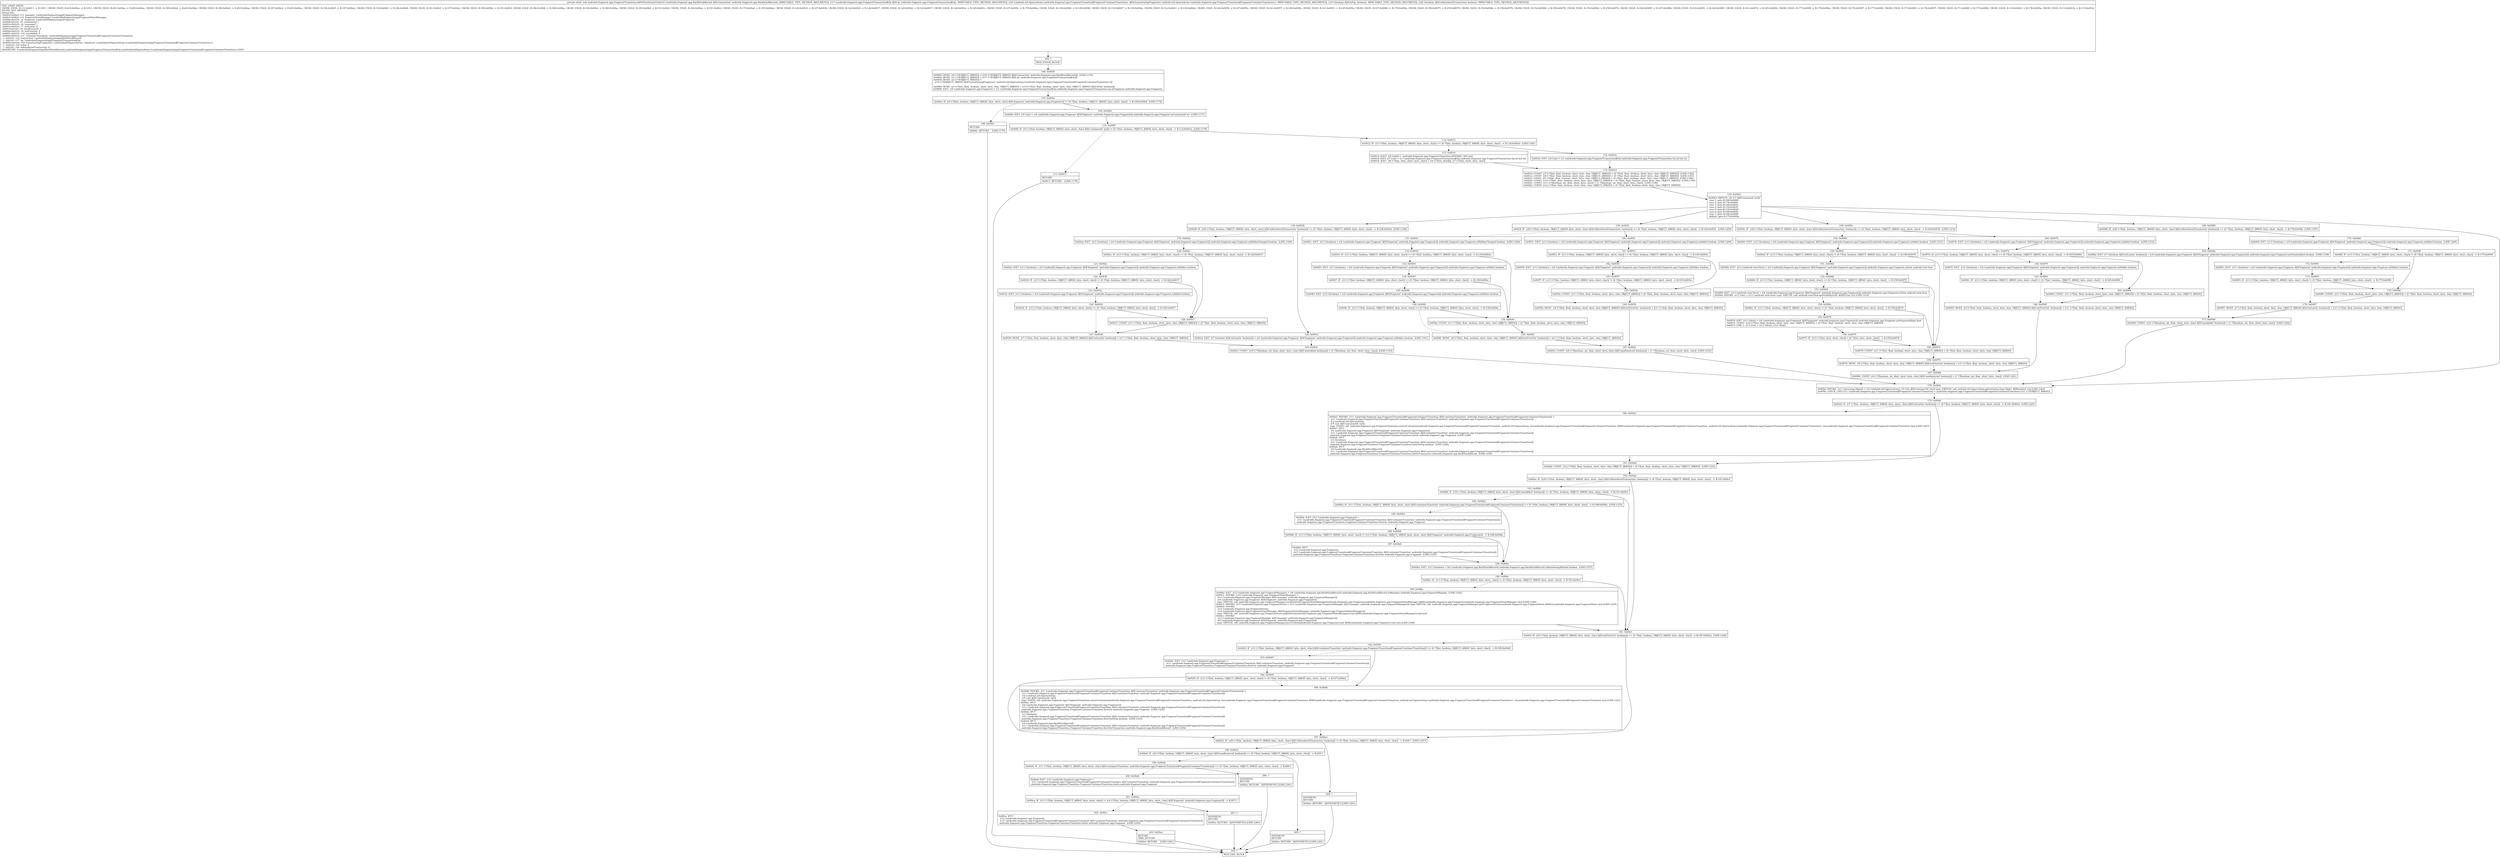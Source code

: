 digraph "CFG forandroidx.fragment.app.FragmentTransition.addToFirstInLastOut(Landroidx\/fragment\/app\/BackStackRecord;Landroidx\/fragment\/app\/FragmentTransaction$Op;Landroid\/util\/SparseArray;ZZ)V" {
Node_104 [shape=record,label="{104\:\ ?|MTH_ENTER_BLOCK\l}"];
Node_106 [shape=record,label="{106\:\ 0x0000|0x0000: MOVE  (r0 I:??[OBJECT, ARRAY]) = (r16 I:??[OBJECT, ARRAY] A[D('transaction' androidx.fragment.app.BackStackRecord)])  (LINE:1173)\l0x0002: MOVE  (r1 I:??[OBJECT, ARRAY]) = (r17 I:??[OBJECT, ARRAY] A[D('op' androidx.fragment.app.FragmentTransaction$Op)]) \l0x0004: MOVE  (r2 I:??[OBJECT, ARRAY]) = \l  (r18 I:??[OBJECT, ARRAY] A[D('transitioningFragments' android.util.SparseArray\<androidx.fragment.app.FragmentTransition$FragmentContainerTransition\>)])\l \l0x0006: MOVE  (r3 I:??[int, float, boolean, short, byte, char, OBJECT, ARRAY]) = (r19 I:??[int, float, boolean, short, byte, char, OBJECT, ARRAY] A[D('isPop' boolean)]) \l0x0008: IGET  (r4 I:androidx.fragment.app.Fragment) = (r1 I:androidx.fragment.app.FragmentTransaction$Op) androidx.fragment.app.FragmentTransaction.Op.mFragment androidx.fragment.app.Fragment \l}"];
Node_107 [shape=record,label="{107\:\ 0x000a|0x000a: IF  (r4 I:??[int, boolean, OBJECT, ARRAY, byte, short, char] A[D('fragment' androidx.fragment.app.Fragment)]) != (0 ??[int, boolean, OBJECT, ARRAY, byte, short, char])  \-\> B:109:0x000d  (LINE:1174)\l}"];
Node_108 [shape=record,label="{108\:\ 0x000c|RETURN\l|0x000c: RETURN    (LINE:1175)\l}"];
Node_105 [shape=record,label="{105\:\ ?|MTH_EXIT_BLOCK\l}"];
Node_109 [shape=record,label="{109\:\ 0x000d|0x000d: IGET  (r5 I:int) = (r4 I:androidx.fragment.app.Fragment A[D('fragment' androidx.fragment.app.Fragment)]) androidx.fragment.app.Fragment.mContainerId int  (LINE:1177)\l}"];
Node_110 [shape=record,label="{110\:\ 0x000f|0x000f: IF  (r5 I:??[int, boolean, OBJECT, ARRAY, byte, short, char] A[D('containerId' int)]) != (0 ??[int, boolean, OBJECT, ARRAY, byte, short, char])  \-\> B:112:0x0012  (LINE:1178)\l}"];
Node_111 [shape=record,label="{111\:\ 0x0011|RETURN\l|0x0011: RETURN    (LINE:1179)\l}"];
Node_112 [shape=record,label="{112\:\ 0x0012|0x0012: IF  (r3 I:??[int, boolean, OBJECT, ARRAY, byte, short, char]) == (0 ??[int, boolean, OBJECT, ARRAY, byte, short, char])  \-\> B:114:0x001b  (LINE:1181)\l}"];
Node_113 [shape=record,label="{113\:\ 0x0014|0x0014: SGET  (r6 I:int[]) =  androidx.fragment.app.FragmentTransition.INVERSE_OPS int[] \l0x0016: IGET  (r7 I:int) = (r1 I:androidx.fragment.app.FragmentTransaction$Op) androidx.fragment.app.FragmentTransaction.Op.mCmd int \l0x0018: AGET  (r6 I:??[int, float, short, byte, char]) = (r6 I:??[int, float][]), (r7 I:??[int, short, byte, char]) \l}"];
Node_115 [shape=record,label="{115\:\ 0x001d|0x001d: CONST  (r7 I:??[int, float, boolean, short, byte, char, OBJECT, ARRAY]) = (0 ??[int, float, boolean, short, byte, char, OBJECT, ARRAY])  (LINE:1182)\l0x001e: CONST  (r8 I:??[int, float, boolean, short, byte, char, OBJECT, ARRAY]) = (0 ??[int, float, boolean, short, byte, char, OBJECT, ARRAY])  (LINE:1183)\l0x001f: CONST  (r9 I:??[int, float, boolean, short, byte, char, OBJECT, ARRAY]) = (0 ??[int, float, boolean, short, byte, char, OBJECT, ARRAY])  (LINE:1184)\l0x0020: CONST  (r10 I:??[int, float, boolean, short, byte, char, OBJECT, ARRAY]) = (0 ??[int, float, boolean, short, byte, char, OBJECT, ARRAY])  (LINE:1185)\l0x0021: CONST  (r11 I:??[boolean, int, float, short, byte, char]) = (1 ??[boolean, int, float, short, byte, char])  (LINE:1186)\l0x0022: CONST  (r12 I:??[int, float, boolean, short, byte, char, OBJECT, ARRAY]) = (0 ??[int, float, boolean, short, byte, char, OBJECT, ARRAY]) \l}"];
Node_116 [shape=record,label="{116\:\ 0x0023|0x0023: SWITCH  (r6 I:?? A[D('command' int)])\l case 1: goto B:168:0x0088\l case 2: goto B:178:0x009a\l case 3: goto B:148:0x005e\l case 4: goto B:130:0x003f\l case 5: goto B:118:0x0028\l case 6: goto B:148:0x005e\l case 7: goto B:168:0x0088\l default: goto B:178:0x009a \l}"];
Node_118 [shape=record,label="{118\:\ 0x0028|0x0028: IF  (r20 I:??[int, boolean, OBJECT, ARRAY, byte, short, char] A[D('isReorderedTransaction' boolean)]) == (0 ??[int, boolean, OBJECT, ARRAY, byte, short, char])  \-\> B:128:0x003a  (LINE:1188)\l}"];
Node_119 [shape=record,label="{119\:\ 0x002a|0x002a: IGET  (r13 I:boolean) = (r4 I:androidx.fragment.app.Fragment A[D('fragment' androidx.fragment.app.Fragment)]) androidx.fragment.app.Fragment.mHiddenChanged boolean  (LINE:1189)\l}"];
Node_120 [shape=record,label="{120\:\ 0x002c|0x002c: IF  (r13 I:??[int, boolean, OBJECT, ARRAY, byte, short, char]) == (0 ??[int, boolean, OBJECT, ARRAY, byte, short, char])  \-\> B:126:0x0037 \l}"];
Node_121 [shape=record,label="{121\:\ 0x002e|0x002e: IGET  (r13 I:boolean) = (r4 I:androidx.fragment.app.Fragment A[D('fragment' androidx.fragment.app.Fragment)]) androidx.fragment.app.Fragment.mHidden boolean \l}"];
Node_122 [shape=record,label="{122\:\ 0x0030|0x0030: IF  (r13 I:??[int, boolean, OBJECT, ARRAY, byte, short, char]) != (0 ??[int, boolean, OBJECT, ARRAY, byte, short, char])  \-\> B:126:0x0037 \l}"];
Node_123 [shape=record,label="{123\:\ 0x0032|0x0032: IGET  (r13 I:boolean) = (r4 I:androidx.fragment.app.Fragment A[D('fragment' androidx.fragment.app.Fragment)]) androidx.fragment.app.Fragment.mAdded boolean \l}"];
Node_124 [shape=record,label="{124\:\ 0x0034|0x0034: IF  (r13 I:??[int, boolean, OBJECT, ARRAY, byte, short, char]) == (0 ??[int, boolean, OBJECT, ARRAY, byte, short, char])  \-\> B:126:0x0037 \l}"];
Node_127 [shape=record,label="{127\:\ 0x0038|0x0038: MOVE  (r7 I:??[int, float, boolean, short, byte, char, OBJECT, ARRAY] A[D('setLastIn' boolean)]) = (r11 I:??[int, float, boolean, short, byte, char, OBJECT, ARRAY]) \l}"];
Node_129 [shape=record,label="{129\:\ 0x003c|0x003c: CONST  (r10 I:??[boolean, int, float, short, byte, char] A[D('wasAdded' boolean)]) = (1 ??[boolean, int, float, short, byte, char])  (LINE:1193)\l}"];
Node_126 [shape=record,label="{126\:\ 0x0037|0x0037: CONST  (r11 I:??[int, float, boolean, short, byte, char, OBJECT, ARRAY]) = (0 ??[int, float, boolean, short, byte, char, OBJECT, ARRAY]) \l}"];
Node_128 [shape=record,label="{128\:\ 0x003a|0x003a: IGET  (r7 I:boolean A[D('setLastIn' boolean)]) = (r4 I:androidx.fragment.app.Fragment A[D('fragment' androidx.fragment.app.Fragment)]) androidx.fragment.app.Fragment.mHidden boolean  (LINE:1191)\l}"];
Node_130 [shape=record,label="{130\:\ 0x003f|0x003f: IF  (r20 I:??[int, boolean, OBJECT, ARRAY, byte, short, char] A[D('isReorderedTransaction' boolean)]) == (0 ??[int, boolean, OBJECT, ARRAY, byte, short, char])  \-\> B:140:0x0051  (LINE:1205)\l}"];
Node_131 [shape=record,label="{131\:\ 0x0041|0x0041: IGET  (r13 I:boolean) = (r4 I:androidx.fragment.app.Fragment A[D('fragment' androidx.fragment.app.Fragment)]) androidx.fragment.app.Fragment.mHiddenChanged boolean  (LINE:1206)\l}"];
Node_132 [shape=record,label="{132\:\ 0x0043|0x0043: IF  (r13 I:??[int, boolean, OBJECT, ARRAY, byte, short, char]) == (0 ??[int, boolean, OBJECT, ARRAY, byte, short, char])  \-\> B:138:0x004e \l}"];
Node_133 [shape=record,label="{133\:\ 0x0045|0x0045: IGET  (r13 I:boolean) = (r4 I:androidx.fragment.app.Fragment A[D('fragment' androidx.fragment.app.Fragment)]) androidx.fragment.app.Fragment.mAdded boolean \l}"];
Node_134 [shape=record,label="{134\:\ 0x0047|0x0047: IF  (r13 I:??[int, boolean, OBJECT, ARRAY, byte, short, char]) == (0 ??[int, boolean, OBJECT, ARRAY, byte, short, char])  \-\> B:138:0x004e \l}"];
Node_135 [shape=record,label="{135\:\ 0x0049|0x0049: IGET  (r13 I:boolean) = (r4 I:androidx.fragment.app.Fragment A[D('fragment' androidx.fragment.app.Fragment)]) androidx.fragment.app.Fragment.mHidden boolean \l}"];
Node_136 [shape=record,label="{136\:\ 0x004b|0x004b: IF  (r13 I:??[int, boolean, OBJECT, ARRAY, byte, short, char]) == (0 ??[int, boolean, OBJECT, ARRAY, byte, short, char])  \-\> B:138:0x004e \l}"];
Node_139 [shape=record,label="{139\:\ 0x004f|0x004f: MOVE  (r9 I:??[int, float, boolean, short, byte, char, OBJECT, ARRAY] A[D('setFirstOut' boolean)]) = (r11 I:??[int, float, boolean, short, byte, char, OBJECT, ARRAY]) \l}"];
Node_147 [shape=record,label="{147\:\ 0x005c|0x005c: CONST  (r8 I:??[boolean, int, float, short, byte, char] A[D('wasRemoved' boolean)]) = (1 ??[boolean, int, float, short, byte, char])  (LINE:1210)\l}"];
Node_138 [shape=record,label="{138\:\ 0x004e|0x004e: CONST  (r11 I:??[int, float, boolean, short, byte, char, OBJECT, ARRAY]) = (0 ??[int, float, boolean, short, byte, char, OBJECT, ARRAY]) \l}"];
Node_140 [shape=record,label="{140\:\ 0x0051|0x0051: IGET  (r13 I:boolean) = (r4 I:androidx.fragment.app.Fragment A[D('fragment' androidx.fragment.app.Fragment)]) androidx.fragment.app.Fragment.mAdded boolean  (LINE:1208)\l}"];
Node_141 [shape=record,label="{141\:\ 0x0053|0x0053: IF  (r13 I:??[int, boolean, OBJECT, ARRAY, byte, short, char]) == (0 ??[int, boolean, OBJECT, ARRAY, byte, short, char])  \-\> B:145:0x005a \l}"];
Node_142 [shape=record,label="{142\:\ 0x0055|0x0055: IGET  (r13 I:boolean) = (r4 I:androidx.fragment.app.Fragment A[D('fragment' androidx.fragment.app.Fragment)]) androidx.fragment.app.Fragment.mHidden boolean \l}"];
Node_143 [shape=record,label="{143\:\ 0x0057|0x0057: IF  (r13 I:??[int, boolean, OBJECT, ARRAY, byte, short, char]) != (0 ??[int, boolean, OBJECT, ARRAY, byte, short, char])  \-\> B:145:0x005a \l}"];
Node_146 [shape=record,label="{146\:\ 0x005b|0x005b: MOVE  (r9 I:??[int, float, boolean, short, byte, char, OBJECT, ARRAY] A[D('setFirstOut' boolean)]) = (r11 I:??[int, float, boolean, short, byte, char, OBJECT, ARRAY]) \l}"];
Node_145 [shape=record,label="{145\:\ 0x005a|0x005a: CONST  (r11 I:??[int, float, boolean, short, byte, char, OBJECT, ARRAY]) = (0 ??[int, float, boolean, short, byte, char, OBJECT, ARRAY]) \l}"];
Node_148 [shape=record,label="{148\:\ 0x005e|0x005e: IF  (r20 I:??[int, boolean, OBJECT, ARRAY, byte, short, char] A[D('isReorderedTransaction' boolean)]) == (0 ??[int, boolean, OBJECT, ARRAY, byte, short, char])  \-\> B:160:0x007b  (LINE:1214)\l}"];
Node_149 [shape=record,label="{149\:\ 0x0060|0x0060: IGET  (r13 I:boolean) = (r4 I:androidx.fragment.app.Fragment A[D('fragment' androidx.fragment.app.Fragment)]) androidx.fragment.app.Fragment.mAdded boolean  (LINE:1215)\l}"];
Node_150 [shape=record,label="{150\:\ 0x0062|0x0062: IF  (r13 I:??[int, boolean, OBJECT, ARRAY, byte, short, char]) != (0 ??[int, boolean, OBJECT, ARRAY, byte, short, char])  \-\> B:158:0x0078 \l}"];
Node_151 [shape=record,label="{151\:\ 0x0064|0x0064: IGET  (r13 I:android.view.View) = (r4 I:androidx.fragment.app.Fragment A[D('fragment' androidx.fragment.app.Fragment)]) androidx.fragment.app.Fragment.mView android.view.View \l}"];
Node_152 [shape=record,label="{152\:\ 0x0066|0x0066: IF  (r13 I:??[int, boolean, OBJECT, ARRAY, byte, short, char]) == (0 ??[int, boolean, OBJECT, ARRAY, byte, short, char])  \-\> B:158:0x0078 \l}"];
Node_153 [shape=record,label="{153\:\ 0x0068|0x0068: IGET  (r13 I:android.view.View) = (r4 I:androidx.fragment.app.Fragment A[D('fragment' androidx.fragment.app.Fragment)]) androidx.fragment.app.Fragment.mView android.view.View \l0x006a: INVOKE  (r13 I:int) = (r13 I:android.view.View) type: VIRTUAL call: android.view.View.getVisibility():int A[MD:():int (c)] (LINE:1216)\l}"];
Node_154 [shape=record,label="{154\:\ 0x006e|0x006e: IF  (r13 I:??[int, boolean, OBJECT, ARRAY, byte, short, char]) != (0 ??[int, boolean, OBJECT, ARRAY, byte, short, char])  \-\> B:158:0x0078 \l}"];
Node_155 [shape=record,label="{155\:\ 0x0070|0x0070: IGET  (r13 I:float) = (r4 I:androidx.fragment.app.Fragment A[D('fragment' androidx.fragment.app.Fragment)]) androidx.fragment.app.Fragment.mPostponedAlpha float \l0x0072: CONST  (r14 I:??[int, float, boolean, short, byte, char, OBJECT, ARRAY]) = (0 ??[int, float, boolean, short, byte, char, OBJECT, ARRAY]) \l0x0073: CMP_L  (r13 I:int) = (r13 I:float), (r14 I:float) \l}"];
Node_156 [shape=record,label="{156\:\ 0x0075|0x0075: IF  (r13 I:??[int, byte, short, char]) \< (0 ??[int, byte, short, char])  \-\> B:158:0x0078 \l}"];
Node_159 [shape=record,label="{159\:\ 0x0079|0x0079: MOVE  (r9 I:??[int, float, boolean, short, byte, char, OBJECT, ARRAY] A[D('setFirstOut' boolean)]) = (r11 I:??[int, float, boolean, short, byte, char, OBJECT, ARRAY]) \l}"];
Node_167 [shape=record,label="{167\:\ 0x0086|0x0086: CONST  (r8 I:??[boolean, int, float, short, byte, char] A[D('wasRemoved' boolean)]) = (1 ??[boolean, int, float, short, byte, char])  (LINE:1221)\l}"];
Node_158 [shape=record,label="{158\:\ 0x0078|0x0078: CONST  (r11 I:??[int, float, boolean, short, byte, char, OBJECT, ARRAY]) = (0 ??[int, float, boolean, short, byte, char, OBJECT, ARRAY]) \l}"];
Node_160 [shape=record,label="{160\:\ 0x007b|0x007b: IGET  (r13 I:boolean) = (r4 I:androidx.fragment.app.Fragment A[D('fragment' androidx.fragment.app.Fragment)]) androidx.fragment.app.Fragment.mAdded boolean  (LINE:1219)\l}"];
Node_161 [shape=record,label="{161\:\ 0x007d|0x007d: IF  (r13 I:??[int, boolean, OBJECT, ARRAY, byte, short, char]) == (0 ??[int, boolean, OBJECT, ARRAY, byte, short, char])  \-\> B:165:0x0084 \l}"];
Node_162 [shape=record,label="{162\:\ 0x007f|0x007f: IGET  (r13 I:boolean) = (r4 I:androidx.fragment.app.Fragment A[D('fragment' androidx.fragment.app.Fragment)]) androidx.fragment.app.Fragment.mHidden boolean \l}"];
Node_163 [shape=record,label="{163\:\ 0x0081|0x0081: IF  (r13 I:??[int, boolean, OBJECT, ARRAY, byte, short, char]) != (0 ??[int, boolean, OBJECT, ARRAY, byte, short, char])  \-\> B:165:0x0084 \l}"];
Node_166 [shape=record,label="{166\:\ 0x0085|0x0085: MOVE  (r9 I:??[int, float, boolean, short, byte, char, OBJECT, ARRAY] A[D('setFirstOut' boolean)]) = (r11 I:??[int, float, boolean, short, byte, char, OBJECT, ARRAY]) \l}"];
Node_165 [shape=record,label="{165\:\ 0x0084|0x0084: CONST  (r11 I:??[int, float, boolean, short, byte, char, OBJECT, ARRAY]) = (0 ??[int, float, boolean, short, byte, char, OBJECT, ARRAY]) \l}"];
Node_168 [shape=record,label="{168\:\ 0x0088|0x0088: IF  (r20 I:??[int, boolean, OBJECT, ARRAY, byte, short, char] A[D('isReorderedTransaction' boolean)]) == (0 ??[int, boolean, OBJECT, ARRAY, byte, short, char])  \-\> B:170:0x008d  (LINE:1197)\l}"];
Node_169 [shape=record,label="{169\:\ 0x008a|0x008a: IGET  (r7 I:boolean A[D('setLastIn' boolean)]) = (r4 I:androidx.fragment.app.Fragment A[D('fragment' androidx.fragment.app.Fragment)]) androidx.fragment.app.Fragment.mIsNewlyAdded boolean  (LINE:1198)\l}"];
Node_177 [shape=record,label="{177\:\ 0x0098|0x0098: CONST  (r10 I:??[boolean, int, float, short, byte, char] A[D('wasAdded' boolean)]) = (1 ??[boolean, int, float, short, byte, char])  (LINE:1202)\l}"];
Node_170 [shape=record,label="{170\:\ 0x008d|0x008d: IGET  (r13 I:boolean) = (r4 I:androidx.fragment.app.Fragment A[D('fragment' androidx.fragment.app.Fragment)]) androidx.fragment.app.Fragment.mAdded boolean  (LINE:1200)\l}"];
Node_171 [shape=record,label="{171\:\ 0x008f|0x008f: IF  (r13 I:??[int, boolean, OBJECT, ARRAY, byte, short, char]) != (0 ??[int, boolean, OBJECT, ARRAY, byte, short, char])  \-\> B:175:0x0096 \l}"];
Node_172 [shape=record,label="{172\:\ 0x0091|0x0091: IGET  (r13 I:boolean) = (r4 I:androidx.fragment.app.Fragment A[D('fragment' androidx.fragment.app.Fragment)]) androidx.fragment.app.Fragment.mHidden boolean \l}"];
Node_173 [shape=record,label="{173\:\ 0x0093|0x0093: IF  (r13 I:??[int, boolean, OBJECT, ARRAY, byte, short, char]) != (0 ??[int, boolean, OBJECT, ARRAY, byte, short, char])  \-\> B:175:0x0096 \l}"];
Node_176 [shape=record,label="{176\:\ 0x0097|0x0097: MOVE  (r7 I:??[int, float, boolean, short, byte, char, OBJECT, ARRAY] A[D('setLastIn' boolean)]) = (r11 I:??[int, float, boolean, short, byte, char, OBJECT, ARRAY]) \l}"];
Node_175 [shape=record,label="{175\:\ 0x0096|0x0096: CONST  (r11 I:??[int, float, boolean, short, byte, char, OBJECT, ARRAY]) = (0 ??[int, float, boolean, short, byte, char, OBJECT, ARRAY]) \l}"];
Node_178 [shape=record,label="{178\:\ 0x009a|0x009a: INVOKE  (r11 I:java.lang.Object) = (r2 I:android.util.SparseArray), (r5 I:int A[D('containerId' int)]) type: VIRTUAL call: android.util.SparseArray.get(int):java.lang.Object A[MD:(int):E (c)] (LINE:1224)\l0x009e: CHECK_CAST (r11 I:androidx.fragment.app.FragmentTransition$FragmentContainerTransition) = (androidx.fragment.app.FragmentTransition$FragmentContainerTransition) (r11 I:??[OBJECT, ARRAY]) \l}"];
Node_179 [shape=record,label="{179\:\ 0x00a0|0x00a0: IF  (r7 I:??[int, boolean, OBJECT, ARRAY, byte, short, char] A[D('setLastIn' boolean)]) == (0 ??[int, boolean, OBJECT, ARRAY, byte, short, char])  \-\> B:181:0x00ad  (LINE:1225)\l}"];
Node_180 [shape=record,label="{180\:\ 0x00a3|0x00a3: INVOKE  (r11 I:androidx.fragment.app.FragmentTransition$FragmentContainerTransition A[D('containerTransition' androidx.fragment.app.FragmentTransition$FragmentContainerTransition)]) = \l  (r11 I:androidx.fragment.app.FragmentTransition$FragmentContainerTransition A[D('containerTransition' androidx.fragment.app.FragmentTransition$FragmentContainerTransition)])\l  (r2 I:android.util.SparseArray)\l  (r5 I:int A[D('containerId' int)])\l type: STATIC call: androidx.fragment.app.FragmentTransition.ensureContainer(androidx.fragment.app.FragmentTransition$FragmentContainerTransition, android.util.SparseArray, int):androidx.fragment.app.FragmentTransition$FragmentContainerTransition A[MD:(androidx.fragment.app.FragmentTransition$FragmentContainerTransition, android.util.SparseArray\<androidx.fragment.app.FragmentTransition$FragmentContainerTransition\>, int):androidx.fragment.app.FragmentTransition$FragmentContainerTransition (m)] (LINE:1227)\l0x00a7: IPUT  \l  (r4 I:androidx.fragment.app.Fragment A[D('fragment' androidx.fragment.app.Fragment)])\l  (r11 I:androidx.fragment.app.FragmentTransition$FragmentContainerTransition A[D('containerTransition' androidx.fragment.app.FragmentTransition$FragmentContainerTransition)])\l androidx.fragment.app.FragmentTransition.FragmentContainerTransition.lastIn androidx.fragment.app.Fragment  (LINE:1228)\l0x00a9: IPUT  \l  (r3 I:boolean)\l  (r11 I:androidx.fragment.app.FragmentTransition$FragmentContainerTransition A[D('containerTransition' androidx.fragment.app.FragmentTransition$FragmentContainerTransition)])\l androidx.fragment.app.FragmentTransition.FragmentContainerTransition.lastInIsPop boolean  (LINE:1229)\l0x00ab: IPUT  \l  (r0 I:androidx.fragment.app.BackStackRecord)\l  (r11 I:androidx.fragment.app.FragmentTransition$FragmentContainerTransition A[D('containerTransition' androidx.fragment.app.FragmentTransition$FragmentContainerTransition)])\l androidx.fragment.app.FragmentTransition.FragmentContainerTransition.lastInTransaction androidx.fragment.app.BackStackRecord  (LINE:1230)\l}"];
Node_181 [shape=record,label="{181\:\ 0x00ad|0x00ad: CONST  (r12 I:??[int, float, boolean, short, byte, char, OBJECT, ARRAY]) = (0 ??[int, float, boolean, short, byte, char, OBJECT, ARRAY])  (LINE:1232)\l}"];
Node_182 [shape=record,label="{182\:\ 0x00ae|0x00ae: IF  (r20 I:??[int, boolean, OBJECT, ARRAY, byte, short, char] A[D('isReorderedTransaction' boolean)]) != (0 ??[int, boolean, OBJECT, ARRAY, byte, short, char])  \-\> B:191:0x00cf \l}"];
Node_183 [shape=record,label="{183\:\ 0x00b0|0x00b0: IF  (r10 I:??[int, boolean, OBJECT, ARRAY, byte, short, char] A[D('wasAdded' boolean)]) == (0 ??[int, boolean, OBJECT, ARRAY, byte, short, char])  \-\> B:191:0x00cf \l}"];
Node_184 [shape=record,label="{184\:\ 0x00b2|0x00b2: IF  (r11 I:??[int, boolean, OBJECT, ARRAY, byte, short, char] A[D('containerTransition' androidx.fragment.app.FragmentTransition$FragmentContainerTransition)]) == (0 ??[int, boolean, OBJECT, ARRAY, byte, short, char])  \-\> B:188:0x00ba  (LINE:1233)\l}"];
Node_185 [shape=record,label="{185\:\ 0x00b4|0x00b4: IGET  (r13 I:androidx.fragment.app.Fragment) = \l  (r11 I:androidx.fragment.app.FragmentTransition$FragmentContainerTransition A[D('containerTransition' androidx.fragment.app.FragmentTransition$FragmentContainerTransition)])\l androidx.fragment.app.FragmentTransition.FragmentContainerTransition.firstOut androidx.fragment.app.Fragment \l}"];
Node_186 [shape=record,label="{186\:\ 0x00b6|0x00b6: IF  (r13 I:??[int, boolean, OBJECT, ARRAY, byte, short, char]) != (r4 I:??[int, boolean, OBJECT, ARRAY, byte, short, char] A[D('fragment' androidx.fragment.app.Fragment)])  \-\> B:188:0x00ba \l}"];
Node_187 [shape=record,label="{187\:\ 0x00b8|0x00b8: IPUT  \l  (r12 I:androidx.fragment.app.Fragment)\l  (r11 I:androidx.fragment.app.FragmentTransition$FragmentContainerTransition A[D('containerTransition' androidx.fragment.app.FragmentTransition$FragmentContainerTransition)])\l androidx.fragment.app.FragmentTransition.FragmentContainerTransition.firstOut androidx.fragment.app.Fragment  (LINE:1234)\l}"];
Node_188 [shape=record,label="{188\:\ 0x00ba|0x00ba: IGET  (r13 I:boolean) = (r0 I:androidx.fragment.app.BackStackRecord) androidx.fragment.app.BackStackRecord.mReorderingAllowed boolean  (LINE:1237)\l}"];
Node_189 [shape=record,label="{189\:\ 0x00bc|0x00bc: IF  (r13 I:??[int, boolean, OBJECT, ARRAY, byte, short, char]) != (0 ??[int, boolean, OBJECT, ARRAY, byte, short, char])  \-\> B:191:0x00cf \l}"];
Node_190 [shape=record,label="{190\:\ 0x00be|0x00be: IGET  (r13 I:androidx.fragment.app.FragmentManager) = (r0 I:androidx.fragment.app.BackStackRecord) androidx.fragment.app.BackStackRecord.mManager androidx.fragment.app.FragmentManager  (LINE:1242)\l0x00c1: INVOKE  (r14 I:androidx.fragment.app.FragmentStateManager) = \l  (r13 I:androidx.fragment.app.FragmentManager A[D('manager' androidx.fragment.app.FragmentManager)])\l  (r4 I:androidx.fragment.app.Fragment A[D('fragment' androidx.fragment.app.Fragment)])\l type: VIRTUAL call: androidx.fragment.app.FragmentManager.createOrGetFragmentStateManager(androidx.fragment.app.Fragment):androidx.fragment.app.FragmentStateManager A[MD:(androidx.fragment.app.Fragment):androidx.fragment.app.FragmentStateManager (m)] (LINE:1244)\l0x00c5: INVOKE  (r15 I:androidx.fragment.app.FragmentStore) = (r13 I:androidx.fragment.app.FragmentManager A[D('manager' androidx.fragment.app.FragmentManager)]) type: VIRTUAL call: androidx.fragment.app.FragmentManager.getFragmentStore():androidx.fragment.app.FragmentStore A[MD:():androidx.fragment.app.FragmentStore (m)] (LINE:1245)\l0x00c9: INVOKE  \l  (r15 I:androidx.fragment.app.FragmentStore)\l  (r14 I:androidx.fragment.app.FragmentStateManager A[D('fragmentStateManager' androidx.fragment.app.FragmentStateManager)])\l type: VIRTUAL call: androidx.fragment.app.FragmentStore.makeActive(androidx.fragment.app.FragmentStateManager):void A[MD:(androidx.fragment.app.FragmentStateManager):void (m)]\l0x00cc: INVOKE  \l  (r13 I:androidx.fragment.app.FragmentManager A[D('manager' androidx.fragment.app.FragmentManager)])\l  (r4 I:androidx.fragment.app.Fragment A[D('fragment' androidx.fragment.app.Fragment)])\l type: VIRTUAL call: androidx.fragment.app.FragmentManager.moveToState(androidx.fragment.app.Fragment):void A[MD:(androidx.fragment.app.Fragment):void (m)] (LINE:1246)\l}"];
Node_191 [shape=record,label="{191\:\ 0x00cf|0x00cf: IF  (r9 I:??[int, boolean, OBJECT, ARRAY, byte, short, char] A[D('setFirstOut' boolean)]) == (0 ??[int, boolean, OBJECT, ARRAY, byte, short, char])  \-\> B:197:0x00e2  (LINE:1249)\l}"];
Node_192 [shape=record,label="{192\:\ 0x00d1|0x00d1: IF  (r11 I:??[int, boolean, OBJECT, ARRAY, byte, short, char] A[D('containerTransition' androidx.fragment.app.FragmentTransition$FragmentContainerTransition)]) == (0 ??[int, boolean, OBJECT, ARRAY, byte, short, char])  \-\> B:196:0x00d8 \l}"];
Node_193 [shape=record,label="{193\:\ 0x00d3|0x00d3: IGET  (r13 I:androidx.fragment.app.Fragment) = \l  (r11 I:androidx.fragment.app.FragmentTransition$FragmentContainerTransition A[D('containerTransition' androidx.fragment.app.FragmentTransition$FragmentContainerTransition)])\l androidx.fragment.app.FragmentTransition.FragmentContainerTransition.firstOut androidx.fragment.app.Fragment \l}"];
Node_194 [shape=record,label="{194\:\ 0x00d5|0x00d5: IF  (r13 I:??[int, boolean, OBJECT, ARRAY, byte, short, char]) != (0 ??[int, boolean, OBJECT, ARRAY, byte, short, char])  \-\> B:197:0x00e2 \l}"];
Node_196 [shape=record,label="{196\:\ 0x00d8|0x00d8: INVOKE  (r11 I:androidx.fragment.app.FragmentTransition$FragmentContainerTransition A[D('containerTransition' androidx.fragment.app.FragmentTransition$FragmentContainerTransition)]) = \l  (r11 I:androidx.fragment.app.FragmentTransition$FragmentContainerTransition A[D('containerTransition' androidx.fragment.app.FragmentTransition$FragmentContainerTransition)])\l  (r2 I:android.util.SparseArray)\l  (r5 I:int A[D('containerId' int)])\l type: STATIC call: androidx.fragment.app.FragmentTransition.ensureContainer(androidx.fragment.app.FragmentTransition$FragmentContainerTransition, android.util.SparseArray, int):androidx.fragment.app.FragmentTransition$FragmentContainerTransition A[MD:(androidx.fragment.app.FragmentTransition$FragmentContainerTransition, android.util.SparseArray\<androidx.fragment.app.FragmentTransition$FragmentContainerTransition\>, int):androidx.fragment.app.FragmentTransition$FragmentContainerTransition (m)] (LINE:1251)\l0x00dc: IPUT  \l  (r4 I:androidx.fragment.app.Fragment A[D('fragment' androidx.fragment.app.Fragment)])\l  (r11 I:androidx.fragment.app.FragmentTransition$FragmentContainerTransition A[D('containerTransition' androidx.fragment.app.FragmentTransition$FragmentContainerTransition)])\l androidx.fragment.app.FragmentTransition.FragmentContainerTransition.firstOut androidx.fragment.app.Fragment  (LINE:1252)\l0x00de: IPUT  \l  (r3 I:boolean)\l  (r11 I:androidx.fragment.app.FragmentTransition$FragmentContainerTransition A[D('containerTransition' androidx.fragment.app.FragmentTransition$FragmentContainerTransition)])\l androidx.fragment.app.FragmentTransition.FragmentContainerTransition.firstOutIsPop boolean  (LINE:1253)\l0x00e0: IPUT  \l  (r0 I:androidx.fragment.app.BackStackRecord)\l  (r11 I:androidx.fragment.app.FragmentTransition$FragmentContainerTransition A[D('containerTransition' androidx.fragment.app.FragmentTransition$FragmentContainerTransition)])\l androidx.fragment.app.FragmentTransition.FragmentContainerTransition.firstOutTransaction androidx.fragment.app.BackStackRecord  (LINE:1254)\l}"];
Node_197 [shape=record,label="{197\:\ 0x00e2|0x00e2: IF  (r20 I:??[int, boolean, OBJECT, ARRAY, byte, short, char] A[D('isReorderedTransaction' boolean)]) != (0 ??[int, boolean, OBJECT, ARRAY, byte, short, char])  \-\> B:204:?  (LINE:1257)\l}"];
Node_198 [shape=record,label="{198\:\ 0x00e4|0x00e4: IF  (r8 I:??[int, boolean, OBJECT, ARRAY, byte, short, char] A[D('wasRemoved' boolean)]) == (0 ??[int, boolean, OBJECT, ARRAY, byte, short, char])  \-\> B:205:? \l}"];
Node_199 [shape=record,label="{199\:\ 0x00e6|0x00e6: IF  (r11 I:??[int, boolean, OBJECT, ARRAY, byte, short, char] A[D('containerTransition' androidx.fragment.app.FragmentTransition$FragmentContainerTransition)]) == (0 ??[int, boolean, OBJECT, ARRAY, byte, short, char])  \-\> B:206:? \l}"];
Node_200 [shape=record,label="{200\:\ 0x00e8|0x00e8: IGET  (r13 I:androidx.fragment.app.Fragment) = \l  (r11 I:androidx.fragment.app.FragmentTransition$FragmentContainerTransition A[D('containerTransition' androidx.fragment.app.FragmentTransition$FragmentContainerTransition)])\l androidx.fragment.app.FragmentTransition.FragmentContainerTransition.lastIn androidx.fragment.app.Fragment \l}"];
Node_201 [shape=record,label="{201\:\ 0x00ea|0x00ea: IF  (r13 I:??[int, boolean, OBJECT, ARRAY, byte, short, char]) != (r4 I:??[int, boolean, OBJECT, ARRAY, byte, short, char] A[D('fragment' androidx.fragment.app.Fragment)])  \-\> B:207:? \l}"];
Node_202 [shape=record,label="{202\:\ 0x00ec|0x00ec: IPUT  \l  (r12 I:androidx.fragment.app.Fragment)\l  (r11 I:androidx.fragment.app.FragmentTransition$FragmentContainerTransition A[D('containerTransition' androidx.fragment.app.FragmentTransition$FragmentContainerTransition)])\l androidx.fragment.app.FragmentTransition.FragmentContainerTransition.lastIn androidx.fragment.app.Fragment  (LINE:1259)\l}"];
Node_203 [shape=record,label="{203\:\ 0x00ee|RETURN\lORIG_RETURN\l|0x00ee: RETURN    (LINE:1261)\l}"];
Node_207 [shape=record,label="{207\:\ ?|SYNTHETIC\lRETURN\l|0x00ee: RETURN   A[SYNTHETIC] (LINE:1261)\l}"];
Node_206 [shape=record,label="{206\:\ ?|SYNTHETIC\lRETURN\l|0x00ee: RETURN   A[SYNTHETIC] (LINE:1261)\l}"];
Node_205 [shape=record,label="{205\:\ ?|SYNTHETIC\lRETURN\l|0x00ee: RETURN   A[SYNTHETIC] (LINE:1261)\l}"];
Node_204 [shape=record,label="{204\:\ ?|SYNTHETIC\lRETURN\l|0x00ee: RETURN   A[SYNTHETIC] (LINE:1261)\l}"];
Node_114 [shape=record,label="{114\:\ 0x001b|0x001b: IGET  (r6 I:int) = (r1 I:androidx.fragment.app.FragmentTransaction$Op) androidx.fragment.app.FragmentTransaction.Op.mCmd int \l}"];
MethodNode[shape=record,label="{private static void androidx.fragment.app.FragmentTransition.addToFirstInLastOut((r16 I:androidx.fragment.app.BackStackRecord A[D('transaction' androidx.fragment.app.BackStackRecord), IMMUTABLE_TYPE, METHOD_ARGUMENT]), (r17 I:androidx.fragment.app.FragmentTransaction$Op A[D('op' androidx.fragment.app.FragmentTransaction$Op), IMMUTABLE_TYPE, METHOD_ARGUMENT]), (r18 I:android.util.SparseArray\<androidx.fragment.app.FragmentTransition$FragmentContainerTransition\> A[D('transitioningFragments' android.util.SparseArray\<androidx.fragment.app.FragmentTransition$FragmentContainerTransition\>), IMMUTABLE_TYPE, METHOD_ARGUMENT]), (r19 I:boolean A[D('isPop' boolean), IMMUTABLE_TYPE, METHOD_ARGUMENT]), (r20 I:boolean A[D('isReorderedTransaction' boolean), IMMUTABLE_TYPE, METHOD_ARGUMENT]))  | USE_LINES_HINTS\lCROSS_EDGE: B:111:0x0011 \-\> B:105:?, CROSS_EDGE: B:203:0x00ee \-\> B:105:?, CROSS_EDGE: B:201:0x00ea \-\> B:203:0x00ee, CROSS_EDGE: B:199:0x00e6 \-\> B:203:0x00ee, CROSS_EDGE: B:198:0x00e4 \-\> B:203:0x00ee, CROSS_EDGE: B:197:0x00e2 \-\> B:203:0x00ee, CROSS_EDGE: B:194:0x00d5 \-\> B:197:0x00e2, CROSS_EDGE: B:192:0x00d1 \-\> B:196:0x00d8, CROSS_EDGE: B:191:0x00cf \-\> B:197:0x00e2, CROSS_EDGE: B:189:0x00bc \-\> B:191:0x00cf, CROSS_EDGE: B:186:0x00b6 \-\> B:188:0x00ba, CROSS_EDGE: B:184:0x00b2 \-\> B:188:0x00ba, CROSS_EDGE: B:183:0x00b0 \-\> B:191:0x00cf, CROSS_EDGE: B:182:0x00ae \-\> B:191:0x00cf, CROSS_EDGE: B:179:0x00a0 \-\> B:181:0x00ad, CROSS_EDGE: B:124:0x0034 \-\> B:127:0x0038, CROSS_EDGE: B:122:0x0030 \-\> B:126:0x0037, CROSS_EDGE: B:120:0x002c \-\> B:126:0x0037, CROSS_EDGE: B:128:0x003a \-\> B:129:0x003c, CROSS_EDGE: B:147:0x005c \-\> B:178:0x009a, CROSS_EDGE: B:136:0x004b \-\> B:139:0x004f, CROSS_EDGE: B:134:0x0047 \-\> B:138:0x004e, CROSS_EDGE: B:132:0x0043 \-\> B:138:0x004e, CROSS_EDGE: B:146:0x005b \-\> B:147:0x005c, CROSS_EDGE: B:143:0x0057 \-\> B:146:0x005b, CROSS_EDGE: B:141:0x0053 \-\> B:145:0x005a, CROSS_EDGE: B:167:0x0086 \-\> B:178:0x009a, CROSS_EDGE: B:156:0x0075 \-\> B:159:0x0079, CROSS_EDGE: B:154:0x006e \-\> B:158:0x0078, CROSS_EDGE: B:152:0x0066 \-\> B:158:0x0078, CROSS_EDGE: B:150:0x0062 \-\> B:158:0x0078, CROSS_EDGE: B:166:0x0085 \-\> B:167:0x0086, CROSS_EDGE: B:163:0x0081 \-\> B:166:0x0085, CROSS_EDGE: B:161:0x007d \-\> B:165:0x0084, CROSS_EDGE: B:177:0x0098 \-\> B:178:0x009a, CROSS_EDGE: B:176:0x0097 \-\> B:177:0x0098, CROSS_EDGE: B:173:0x0093 \-\> B:176:0x0097, CROSS_EDGE: B:171:0x008f \-\> B:175:0x0096, CROSS_EDGE: B:116:0x0023 \-\> B:178:0x009a, CROSS_EDGE: B:114:0x001b \-\> B:115:0x001d\lINLINE_NOT_NEEDED\lDebug Info:\l  0x00c0\-0x00cf: r13 'manager' Landroidx\/fragment\/app\/FragmentManager;\l  0x00c5\-0x00cf: r14 'fragmentStateManager' Landroidx\/fragment\/app\/FragmentStateManager;\l  0x000a\-0x0101: r4 'fragment' Landroidx\/fragment\/app\/Fragment;\l  0x000f\-0x0101: r5 'containerId' I\l  0x001d\-0x0101: r6 'command' I\l  0x001e\-0x0101: r7 'setLastIn' Z\l  0x001f\-0x0101: r8 'wasRemoved' Z\l  0x0020\-0x0101: r9 'setFirstOut' Z\l  0x0021\-0x0101: r10 'wasAdded' Z\l  0x00a0\-0x0101: r11 'containerTransition' Landroidx\/fragment\/app\/FragmentTransition$FragmentContainerTransition;\l  \-1 \-0x0101: r16 'transaction' Landroidx\/fragment\/app\/BackStackRecord;\l  \-1 \-0x0101: r17 'op' Landroidx\/fragment\/app\/FragmentTransaction$Op;\l  0x0000\-0x0101: r18 'transitioningFragments' Landroid\/util\/SparseArray;, signature: Landroid\/util\/SparseArray\<Landroidx\/fragment\/app\/FragmentTransition$FragmentContainerTransition;\>;\l  \-1 \-0x0101: r19 'isPop' Z\l  \-1 \-0x0101: r20 'isReorderedTransaction' Z\lSIGNATURE: (Landroidx\/fragment\/app\/BackStackRecord;Landroidx\/fragment\/app\/FragmentTransaction$Op;Landroid\/util\/SparseArray\<Landroidx\/fragment\/app\/FragmentTransition$FragmentContainerTransition;\>;ZZ)V\l}"];
MethodNode -> Node_104;Node_104 -> Node_106;
Node_106 -> Node_107;
Node_107 -> Node_108[style=dashed];
Node_107 -> Node_109;
Node_108 -> Node_105;
Node_109 -> Node_110;
Node_110 -> Node_111[style=dashed];
Node_110 -> Node_112;
Node_111 -> Node_105;
Node_112 -> Node_113[style=dashed];
Node_112 -> Node_114;
Node_113 -> Node_115;
Node_115 -> Node_116;
Node_116 -> Node_118;
Node_116 -> Node_130;
Node_116 -> Node_148;
Node_116 -> Node_168;
Node_116 -> Node_178;
Node_118 -> Node_119[style=dashed];
Node_118 -> Node_128;
Node_119 -> Node_120;
Node_120 -> Node_121[style=dashed];
Node_120 -> Node_126;
Node_121 -> Node_122;
Node_122 -> Node_123[style=dashed];
Node_122 -> Node_126;
Node_123 -> Node_124;
Node_124 -> Node_126;
Node_124 -> Node_127[style=dashed];
Node_127 -> Node_129;
Node_129 -> Node_178;
Node_126 -> Node_127;
Node_128 -> Node_129;
Node_130 -> Node_131[style=dashed];
Node_130 -> Node_140;
Node_131 -> Node_132;
Node_132 -> Node_133[style=dashed];
Node_132 -> Node_138;
Node_133 -> Node_134;
Node_134 -> Node_135[style=dashed];
Node_134 -> Node_138;
Node_135 -> Node_136;
Node_136 -> Node_138;
Node_136 -> Node_139[style=dashed];
Node_139 -> Node_147;
Node_147 -> Node_178;
Node_138 -> Node_139;
Node_140 -> Node_141;
Node_141 -> Node_142[style=dashed];
Node_141 -> Node_145;
Node_142 -> Node_143;
Node_143 -> Node_145;
Node_143 -> Node_146[style=dashed];
Node_146 -> Node_147;
Node_145 -> Node_146;
Node_148 -> Node_149[style=dashed];
Node_148 -> Node_160;
Node_149 -> Node_150;
Node_150 -> Node_151[style=dashed];
Node_150 -> Node_158;
Node_151 -> Node_152;
Node_152 -> Node_153[style=dashed];
Node_152 -> Node_158;
Node_153 -> Node_154;
Node_154 -> Node_155[style=dashed];
Node_154 -> Node_158;
Node_155 -> Node_156;
Node_156 -> Node_158;
Node_156 -> Node_159[style=dashed];
Node_159 -> Node_167;
Node_167 -> Node_178;
Node_158 -> Node_159;
Node_160 -> Node_161;
Node_161 -> Node_162[style=dashed];
Node_161 -> Node_165;
Node_162 -> Node_163;
Node_163 -> Node_165;
Node_163 -> Node_166[style=dashed];
Node_166 -> Node_167;
Node_165 -> Node_166;
Node_168 -> Node_169[style=dashed];
Node_168 -> Node_170;
Node_169 -> Node_177;
Node_177 -> Node_178;
Node_170 -> Node_171;
Node_171 -> Node_172[style=dashed];
Node_171 -> Node_175;
Node_172 -> Node_173;
Node_173 -> Node_175;
Node_173 -> Node_176[style=dashed];
Node_176 -> Node_177;
Node_175 -> Node_176;
Node_178 -> Node_179;
Node_179 -> Node_180[style=dashed];
Node_179 -> Node_181;
Node_180 -> Node_181;
Node_181 -> Node_182;
Node_182 -> Node_183[style=dashed];
Node_182 -> Node_191;
Node_183 -> Node_184[style=dashed];
Node_183 -> Node_191;
Node_184 -> Node_185[style=dashed];
Node_184 -> Node_188;
Node_185 -> Node_186;
Node_186 -> Node_187[style=dashed];
Node_186 -> Node_188;
Node_187 -> Node_188;
Node_188 -> Node_189;
Node_189 -> Node_190[style=dashed];
Node_189 -> Node_191;
Node_190 -> Node_191;
Node_191 -> Node_192[style=dashed];
Node_191 -> Node_197;
Node_192 -> Node_193[style=dashed];
Node_192 -> Node_196;
Node_193 -> Node_194;
Node_194 -> Node_196[style=dashed];
Node_194 -> Node_197;
Node_196 -> Node_197;
Node_197 -> Node_198[style=dashed];
Node_197 -> Node_204;
Node_198 -> Node_199[style=dashed];
Node_198 -> Node_205;
Node_199 -> Node_200[style=dashed];
Node_199 -> Node_206;
Node_200 -> Node_201;
Node_201 -> Node_202[style=dashed];
Node_201 -> Node_207;
Node_202 -> Node_203;
Node_203 -> Node_105;
Node_207 -> Node_105;
Node_206 -> Node_105;
Node_205 -> Node_105;
Node_204 -> Node_105;
Node_114 -> Node_115;
}

